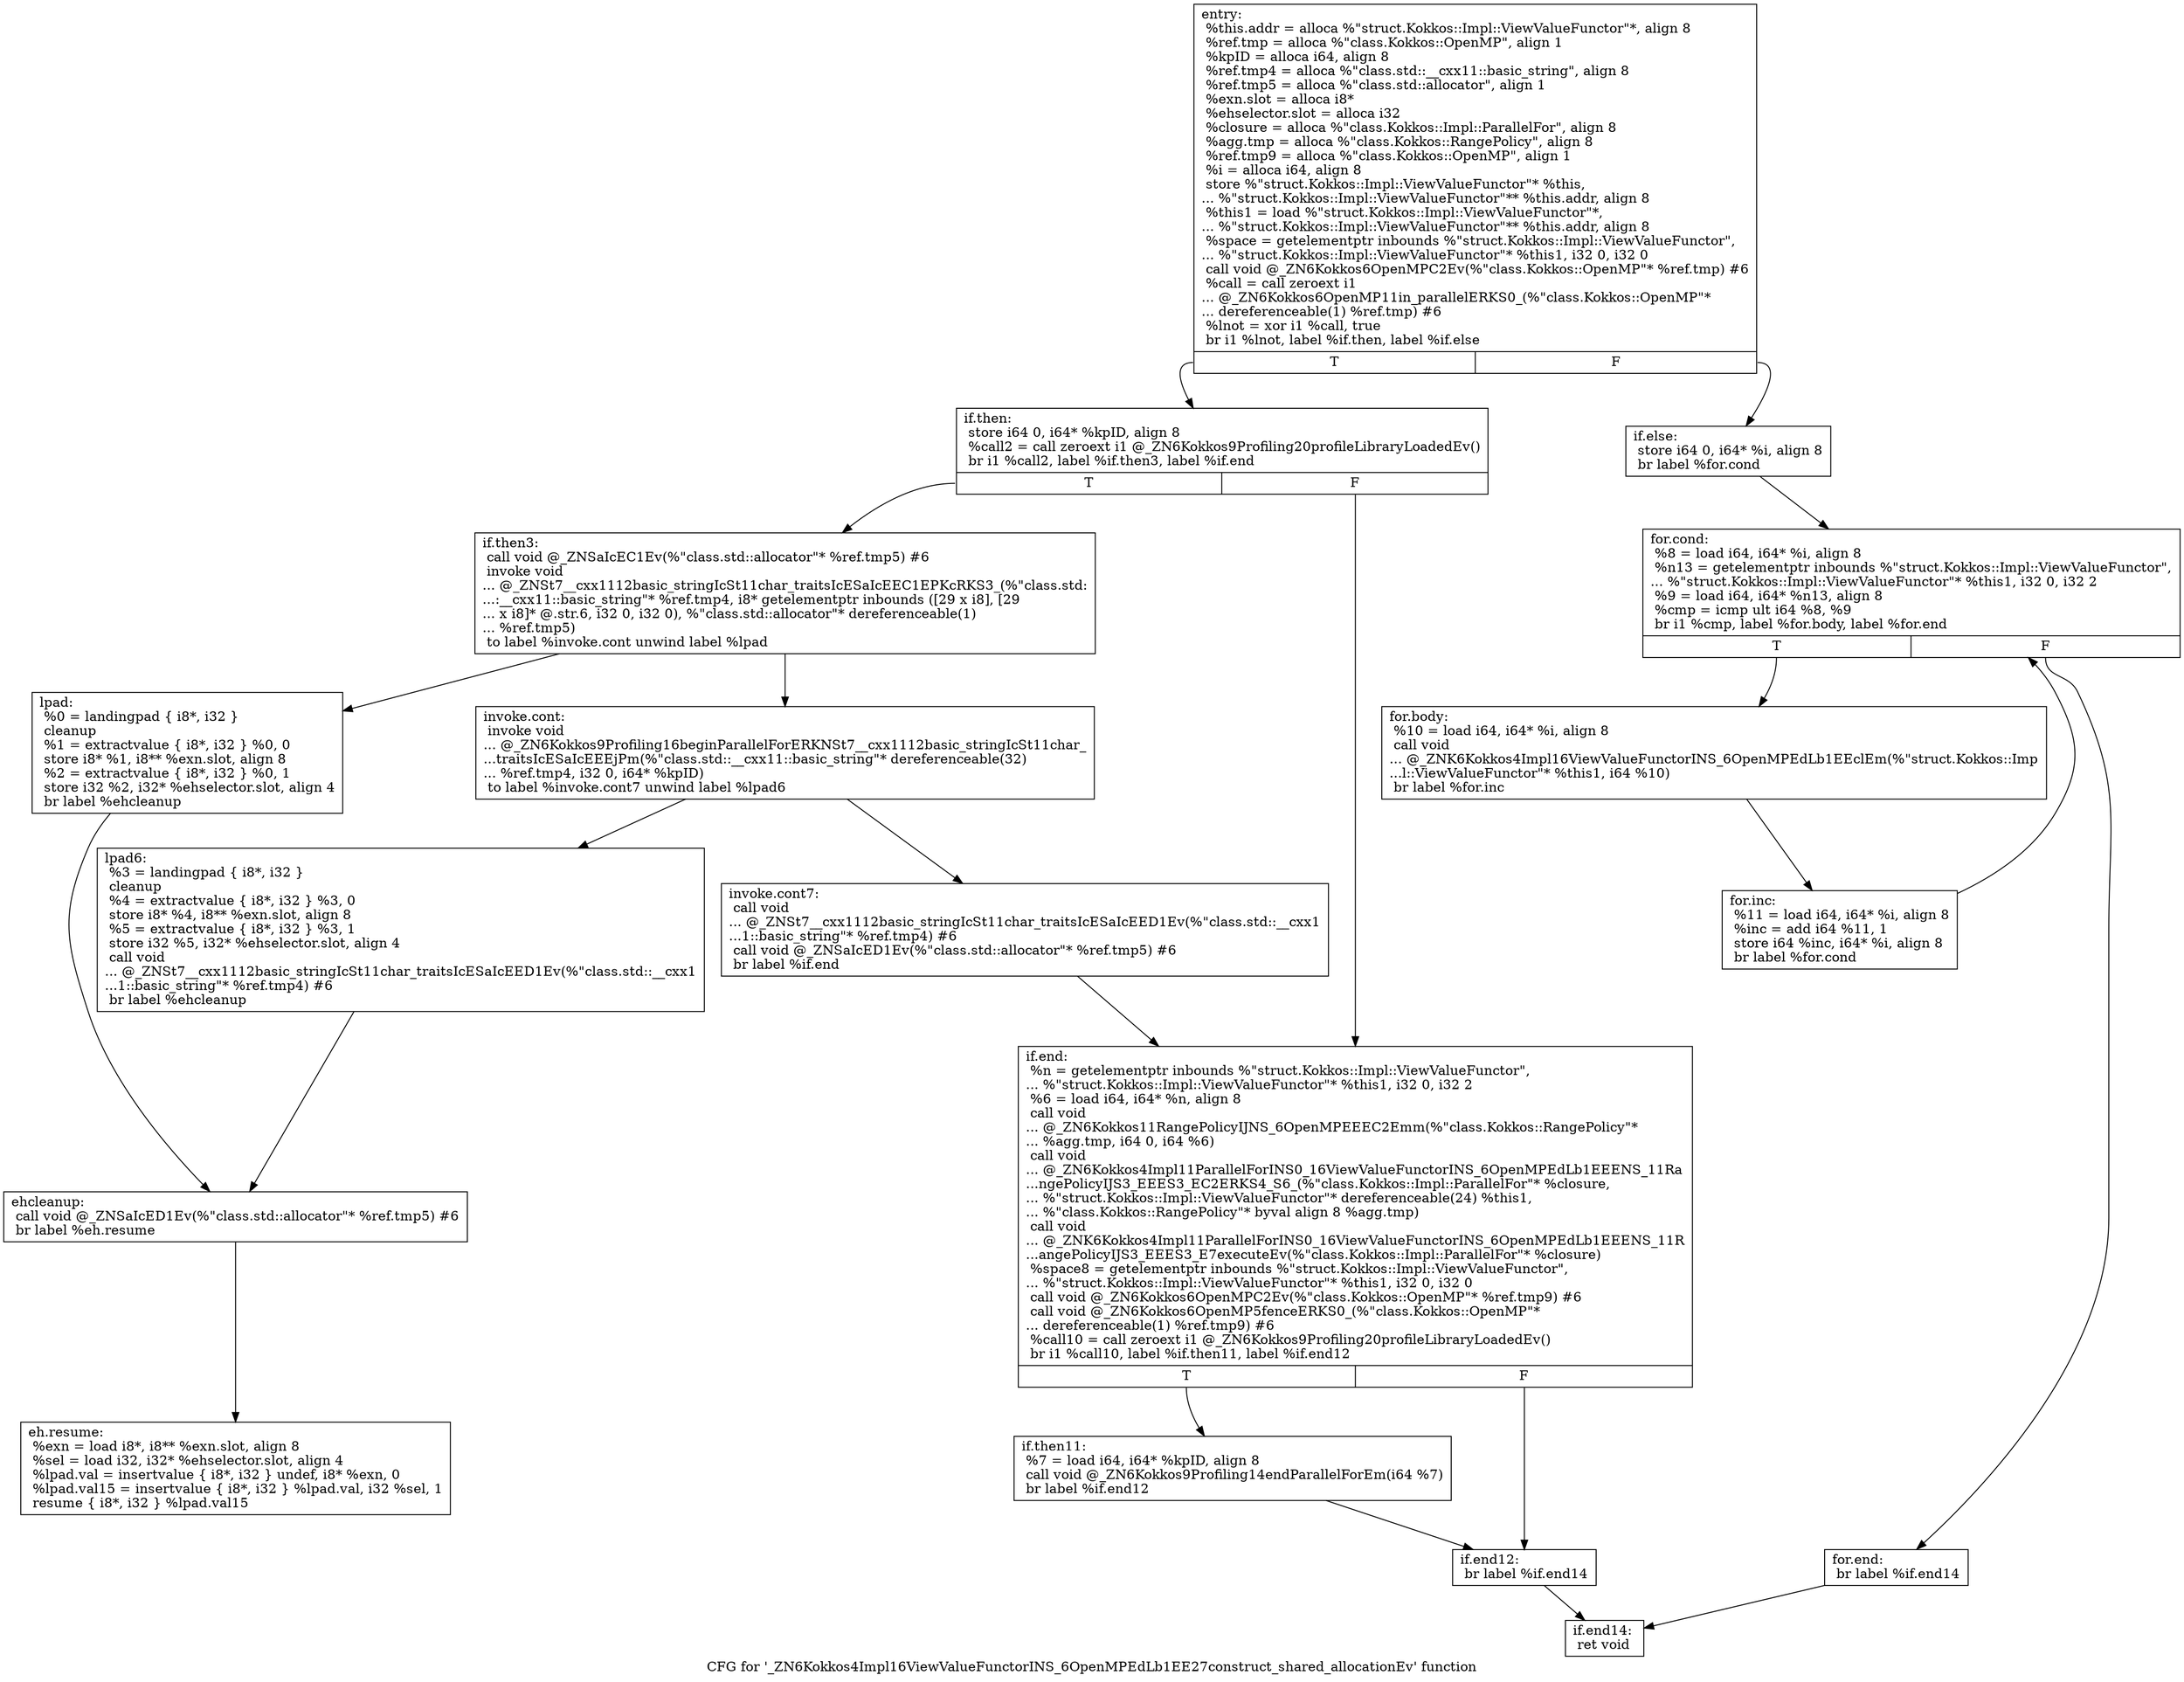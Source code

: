 digraph "CFG for '_ZN6Kokkos4Impl16ViewValueFunctorINS_6OpenMPEdLb1EE27construct_shared_allocationEv' function" {
	label="CFG for '_ZN6Kokkos4Impl16ViewValueFunctorINS_6OpenMPEdLb1EE27construct_shared_allocationEv' function";

	Node0x5e5b760 [shape=record,label="{entry:\l  %this.addr = alloca %\"struct.Kokkos::Impl::ViewValueFunctor\"*, align 8\l  %ref.tmp = alloca %\"class.Kokkos::OpenMP\", align 1\l  %kpID = alloca i64, align 8\l  %ref.tmp4 = alloca %\"class.std::__cxx11::basic_string\", align 8\l  %ref.tmp5 = alloca %\"class.std::allocator\", align 1\l  %exn.slot = alloca i8*\l  %ehselector.slot = alloca i32\l  %closure = alloca %\"class.Kokkos::Impl::ParallelFor\", align 8\l  %agg.tmp = alloca %\"class.Kokkos::RangePolicy\", align 8\l  %ref.tmp9 = alloca %\"class.Kokkos::OpenMP\", align 1\l  %i = alloca i64, align 8\l  store %\"struct.Kokkos::Impl::ViewValueFunctor\"* %this,\l... %\"struct.Kokkos::Impl::ViewValueFunctor\"** %this.addr, align 8\l  %this1 = load %\"struct.Kokkos::Impl::ViewValueFunctor\"*,\l... %\"struct.Kokkos::Impl::ViewValueFunctor\"** %this.addr, align 8\l  %space = getelementptr inbounds %\"struct.Kokkos::Impl::ViewValueFunctor\",\l... %\"struct.Kokkos::Impl::ViewValueFunctor\"* %this1, i32 0, i32 0\l  call void @_ZN6Kokkos6OpenMPC2Ev(%\"class.Kokkos::OpenMP\"* %ref.tmp) #6\l  %call = call zeroext i1\l... @_ZN6Kokkos6OpenMP11in_parallelERKS0_(%\"class.Kokkos::OpenMP\"*\l... dereferenceable(1) %ref.tmp) #6\l  %lnot = xor i1 %call, true\l  br i1 %lnot, label %if.then, label %if.else\l|{<s0>T|<s1>F}}"];
	Node0x5e5b760:s0 -> Node0x5e5c2e0;
	Node0x5e5b760:s1 -> Node0x5e5c3b0;
	Node0x5e5c2e0 [shape=record,label="{if.then:                                          \l  store i64 0, i64* %kpID, align 8\l  %call2 = call zeroext i1 @_ZN6Kokkos9Profiling20profileLibraryLoadedEv()\l  br i1 %call2, label %if.then3, label %if.end\l|{<s0>T|<s1>F}}"];
	Node0x5e5c2e0:s0 -> Node0x5e5c6b0;
	Node0x5e5c2e0:s1 -> Node0x5e5c700;
	Node0x5e5c6b0 [shape=record,label="{if.then3:                                         \l  call void @_ZNSaIcEC1Ev(%\"class.std::allocator\"* %ref.tmp5) #6\l  invoke void\l... @_ZNSt7__cxx1112basic_stringIcSt11char_traitsIcESaIcEEC1EPKcRKS3_(%\"class.std:\l...:__cxx11::basic_string\"* %ref.tmp4, i8* getelementptr inbounds ([29 x i8], [29\l... x i8]* @.str.6, i32 0, i32 0), %\"class.std::allocator\"* dereferenceable(1)\l... %ref.tmp5)\l          to label %invoke.cont unwind label %lpad\l}"];
	Node0x5e5c6b0 -> Node0x5e5ca40;
	Node0x5e5c6b0 -> Node0x5e5cac0;
	Node0x5e5ca40 [shape=record,label="{invoke.cont:                                      \l  invoke void\l... @_ZN6Kokkos9Profiling16beginParallelForERKNSt7__cxx1112basic_stringIcSt11char_\l...traitsIcESaIcEEEjPm(%\"class.std::__cxx11::basic_string\"* dereferenceable(32)\l... %ref.tmp4, i32 0, i64* %kpID)\l          to label %invoke.cont7 unwind label %lpad6\l}"];
	Node0x5e5ca40 -> Node0x5e5c970;
	Node0x5e5ca40 -> Node0x5e5bc50;
	Node0x5e5c970 [shape=record,label="{invoke.cont7:                                     \l  call void\l... @_ZNSt7__cxx1112basic_stringIcSt11char_traitsIcESaIcEED1Ev(%\"class.std::__cxx1\l...1::basic_string\"* %ref.tmp4) #6\l  call void @_ZNSaIcED1Ev(%\"class.std::allocator\"* %ref.tmp5) #6\l  br label %if.end\l}"];
	Node0x5e5c970 -> Node0x5e5c700;
	Node0x5e5cac0 [shape=record,label="{lpad:                                             \l  %0 = landingpad \{ i8*, i32 \}\l          cleanup\l  %1 = extractvalue \{ i8*, i32 \} %0, 0\l  store i8* %1, i8** %exn.slot, align 8\l  %2 = extractvalue \{ i8*, i32 \} %0, 1\l  store i32 %2, i32* %ehselector.slot, align 4\l  br label %ehcleanup\l}"];
	Node0x5e5cac0 -> Node0x5e5d580;
	Node0x5e5bc50 [shape=record,label="{lpad6:                                            \l  %3 = landingpad \{ i8*, i32 \}\l          cleanup\l  %4 = extractvalue \{ i8*, i32 \} %3, 0\l  store i8* %4, i8** %exn.slot, align 8\l  %5 = extractvalue \{ i8*, i32 \} %3, 1\l  store i32 %5, i32* %ehselector.slot, align 4\l  call void\l... @_ZNSt7__cxx1112basic_stringIcSt11char_traitsIcESaIcEED1Ev(%\"class.std::__cxx1\l...1::basic_string\"* %ref.tmp4) #6\l  br label %ehcleanup\l}"];
	Node0x5e5bc50 -> Node0x5e5d580;
	Node0x5e5d580 [shape=record,label="{ehcleanup:                                        \l  call void @_ZNSaIcED1Ev(%\"class.std::allocator\"* %ref.tmp5) #6\l  br label %eh.resume\l}"];
	Node0x5e5d580 -> Node0x5e5dae0;
	Node0x5e5c700 [shape=record,label="{if.end:                                           \l  %n = getelementptr inbounds %\"struct.Kokkos::Impl::ViewValueFunctor\",\l... %\"struct.Kokkos::Impl::ViewValueFunctor\"* %this1, i32 0, i32 2\l  %6 = load i64, i64* %n, align 8\l  call void\l... @_ZN6Kokkos11RangePolicyIJNS_6OpenMPEEEC2Emm(%\"class.Kokkos::RangePolicy\"*\l... %agg.tmp, i64 0, i64 %6)\l  call void\l... @_ZN6Kokkos4Impl11ParallelForINS0_16ViewValueFunctorINS_6OpenMPEdLb1EEENS_11Ra\l...ngePolicyIJS3_EEES3_EC2ERKS4_S6_(%\"class.Kokkos::Impl::ParallelFor\"* %closure,\l... %\"struct.Kokkos::Impl::ViewValueFunctor\"* dereferenceable(24) %this1,\l... %\"class.Kokkos::RangePolicy\"* byval align 8 %agg.tmp)\l  call void\l... @_ZNK6Kokkos4Impl11ParallelForINS0_16ViewValueFunctorINS_6OpenMPEdLb1EEENS_11R\l...angePolicyIJS3_EEES3_E7executeEv(%\"class.Kokkos::Impl::ParallelFor\"* %closure)\l  %space8 = getelementptr inbounds %\"struct.Kokkos::Impl::ViewValueFunctor\",\l... %\"struct.Kokkos::Impl::ViewValueFunctor\"* %this1, i32 0, i32 0\l  call void @_ZN6Kokkos6OpenMPC2Ev(%\"class.Kokkos::OpenMP\"* %ref.tmp9) #6\l  call void @_ZN6Kokkos6OpenMP5fenceERKS0_(%\"class.Kokkos::OpenMP\"*\l... dereferenceable(1) %ref.tmp9) #6\l  %call10 = call zeroext i1 @_ZN6Kokkos9Profiling20profileLibraryLoadedEv()\l  br i1 %call10, label %if.then11, label %if.end12\l|{<s0>T|<s1>F}}"];
	Node0x5e5c700:s0 -> Node0x5e5e8c0;
	Node0x5e5c700:s1 -> Node0x5e5e970;
	Node0x5e5e8c0 [shape=record,label="{if.then11:                                        \l  %7 = load i64, i64* %kpID, align 8\l  call void @_ZN6Kokkos9Profiling14endParallelForEm(i64 %7)\l  br label %if.end12\l}"];
	Node0x5e5e8c0 -> Node0x5e5e970;
	Node0x5e5e970 [shape=record,label="{if.end12:                                         \l  br label %if.end14\l}"];
	Node0x5e5e970 -> Node0x5e5ec60;
	Node0x5e5c3b0 [shape=record,label="{if.else:                                          \l  store i64 0, i64* %i, align 8\l  br label %for.cond\l}"];
	Node0x5e5c3b0 -> Node0x5e5ed90;
	Node0x5e5ed90 [shape=record,label="{for.cond:                                         \l  %8 = load i64, i64* %i, align 8\l  %n13 = getelementptr inbounds %\"struct.Kokkos::Impl::ViewValueFunctor\",\l... %\"struct.Kokkos::Impl::ViewValueFunctor\"* %this1, i32 0, i32 2\l  %9 = load i64, i64* %n13, align 8\l  %cmp = icmp ult i64 %8, %9\l  br i1 %cmp, label %for.body, label %for.end\l|{<s0>T|<s1>F}}"];
	Node0x5e5ed90:s0 -> Node0x5e5d730;
	Node0x5e5ed90:s1 -> Node0x5e5f120;
	Node0x5e5d730 [shape=record,label="{for.body:                                         \l  %10 = load i64, i64* %i, align 8\l  call void\l... @_ZNK6Kokkos4Impl16ViewValueFunctorINS_6OpenMPEdLb1EEclEm(%\"struct.Kokkos::Imp\l...l::ViewValueFunctor\"* %this1, i64 %10)\l  br label %for.inc\l}"];
	Node0x5e5d730 -> Node0x5e5f280;
	Node0x5e5f280 [shape=record,label="{for.inc:                                          \l  %11 = load i64, i64* %i, align 8\l  %inc = add i64 %11, 1\l  store i64 %inc, i64* %i, align 8\l  br label %for.cond\l}"];
	Node0x5e5f280 -> Node0x5e5ed90;
	Node0x5e5f120 [shape=record,label="{for.end:                                          \l  br label %if.end14\l}"];
	Node0x5e5f120 -> Node0x5e5ec60;
	Node0x5e5ec60 [shape=record,label="{if.end14:                                         \l  ret void\l}"];
	Node0x5e5dae0 [shape=record,label="{eh.resume:                                        \l  %exn = load i8*, i8** %exn.slot, align 8\l  %sel = load i32, i32* %ehselector.slot, align 4\l  %lpad.val = insertvalue \{ i8*, i32 \} undef, i8* %exn, 0\l  %lpad.val15 = insertvalue \{ i8*, i32 \} %lpad.val, i32 %sel, 1\l  resume \{ i8*, i32 \} %lpad.val15\l}"];
}
